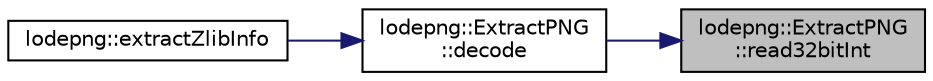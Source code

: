 digraph "lodepng::ExtractPNG::read32bitInt"
{
 // LATEX_PDF_SIZE
  edge [fontname="Helvetica",fontsize="10",labelfontname="Helvetica",labelfontsize="10"];
  node [fontname="Helvetica",fontsize="10",shape=record];
  rankdir="RL";
  Node1 [label="lodepng::ExtractPNG\l::read32bitInt",height=0.2,width=0.4,color="black", fillcolor="grey75", style="filled", fontcolor="black",tooltip=" "];
  Node1 -> Node2 [dir="back",color="midnightblue",fontsize="10",style="solid",fontname="Helvetica"];
  Node2 [label="lodepng::ExtractPNG\l::decode",height=0.2,width=0.4,color="black", fillcolor="white", style="filled",URL="$structlodepng_1_1_extract_p_n_g.html#ad4aafed2aea465ebc5017cd4d18f14be",tooltip=" "];
  Node2 -> Node3 [dir="back",color="midnightblue",fontsize="10",style="solid",fontname="Helvetica"];
  Node3 [label="lodepng::extractZlibInfo",height=0.2,width=0.4,color="black", fillcolor="white", style="filled",URL="$namespacelodepng.html#af44918fa7ca97b090a1578b429b20013",tooltip=" "];
}
